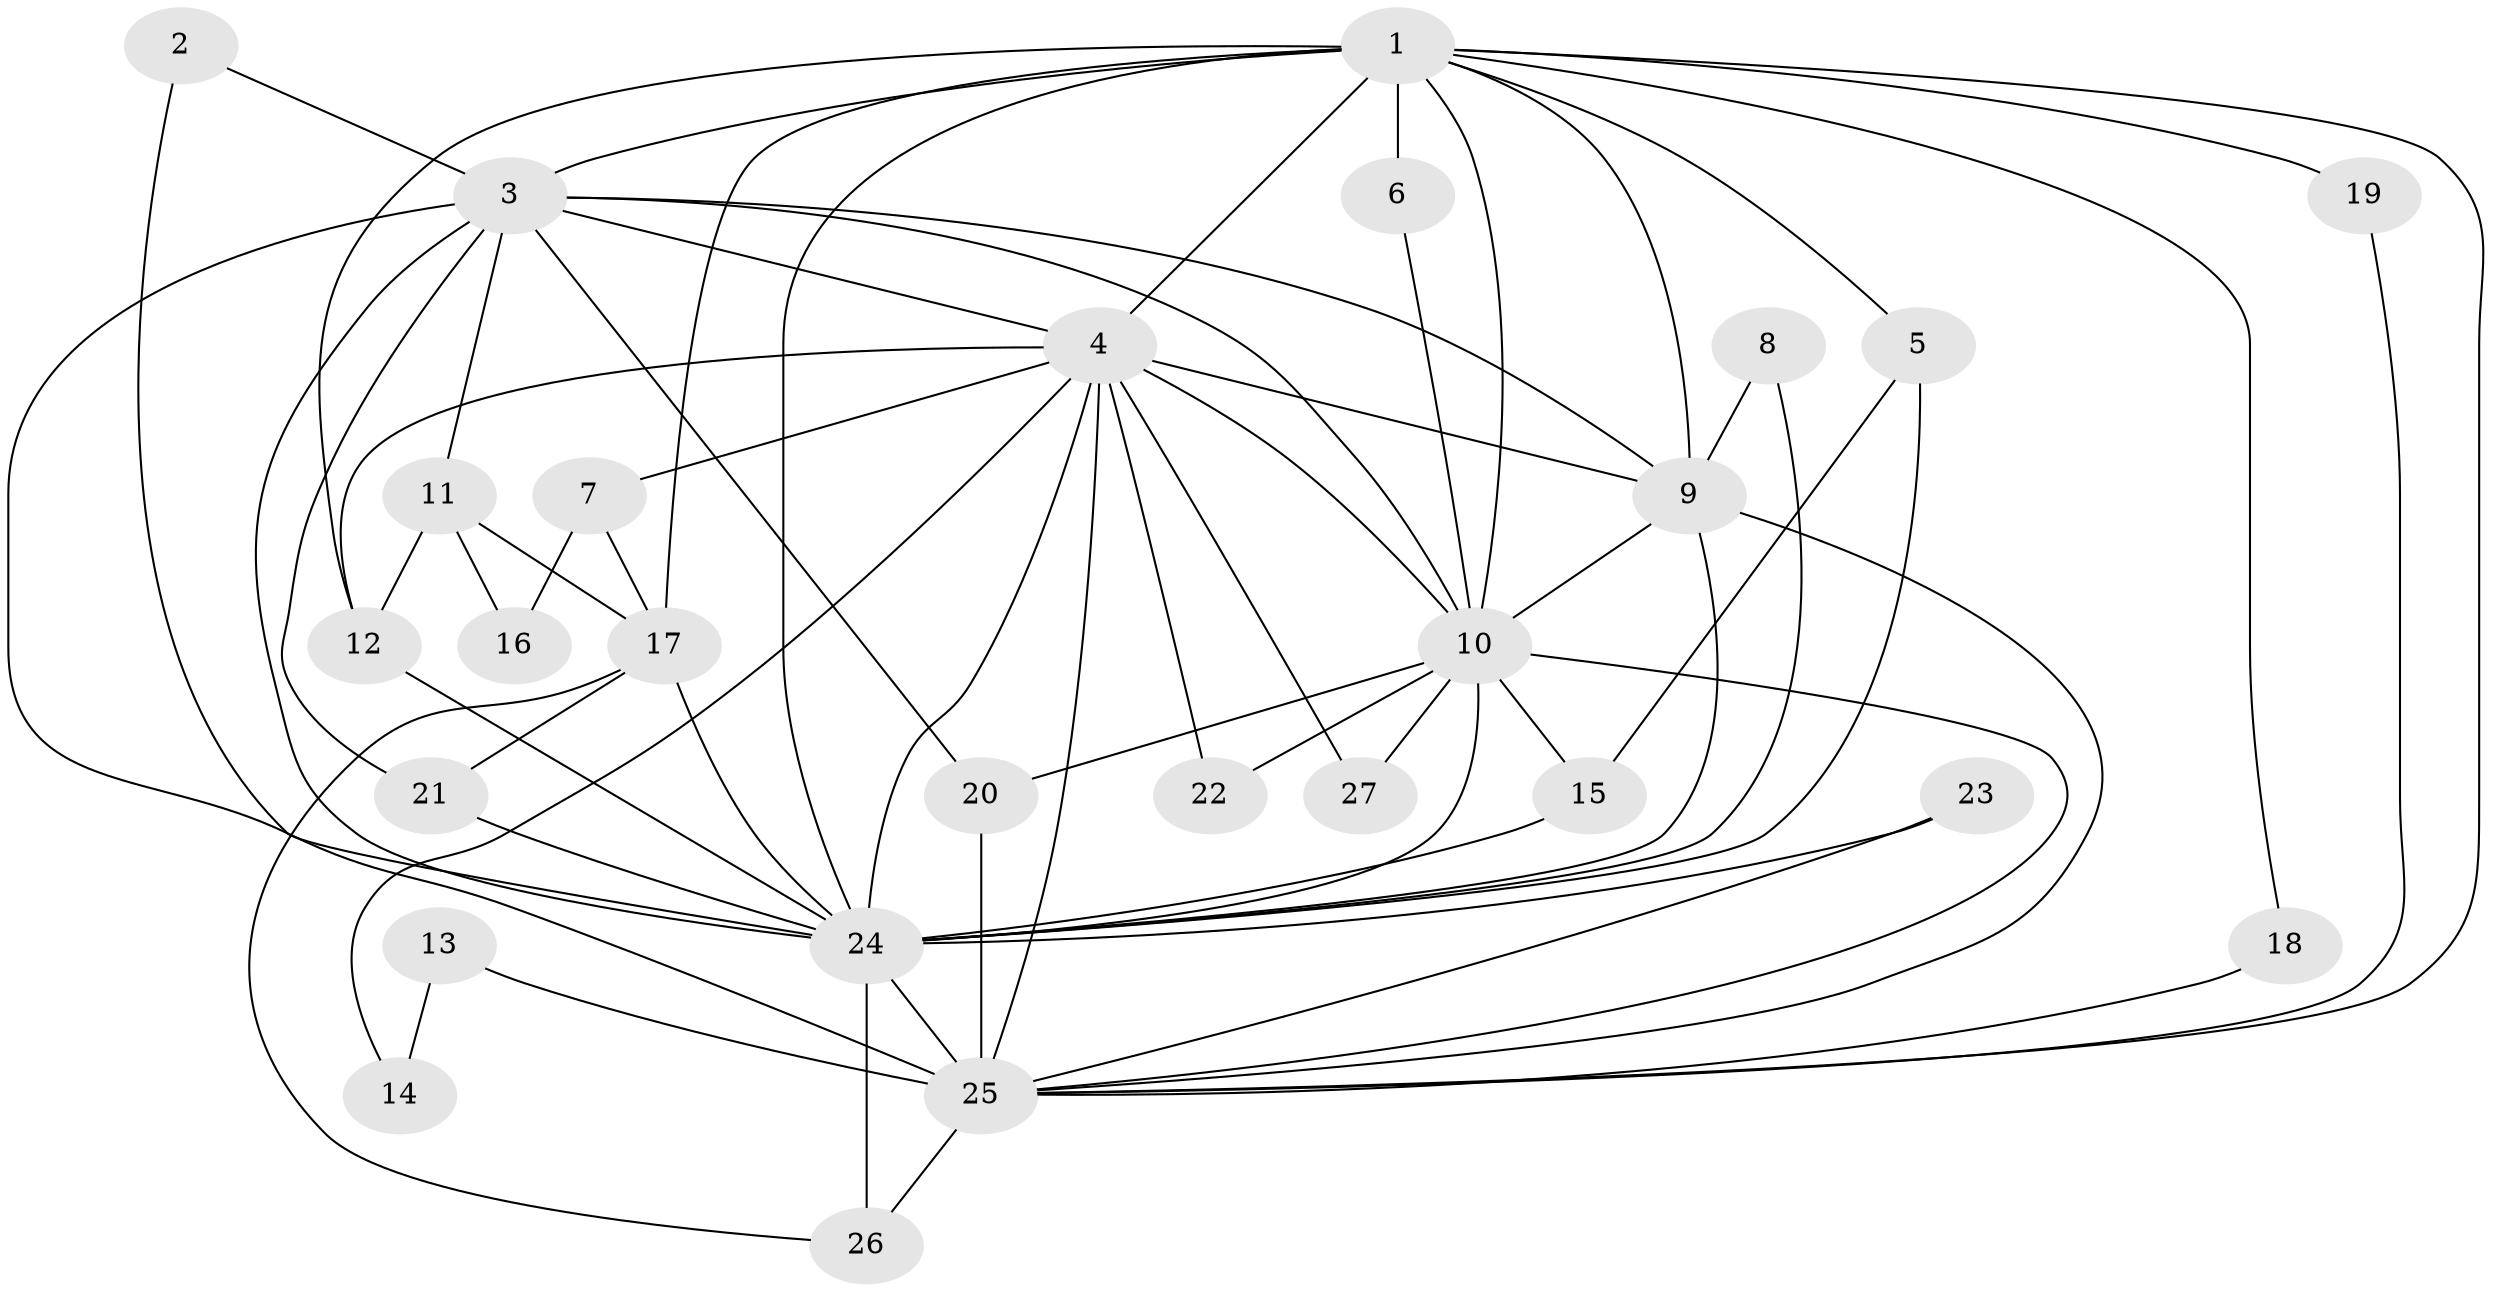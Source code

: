 // original degree distribution, {20: 0.018867924528301886, 16: 0.03773584905660377, 12: 0.018867924528301886, 18: 0.018867924528301886, 13: 0.03773584905660377, 17: 0.018867924528301886, 10: 0.018867924528301886, 19: 0.018867924528301886, 3: 0.2641509433962264, 2: 0.5094339622641509, 7: 0.018867924528301886, 5: 0.018867924528301886}
// Generated by graph-tools (version 1.1) at 2025/01/03/09/25 03:01:28]
// undirected, 27 vertices, 66 edges
graph export_dot {
graph [start="1"]
  node [color=gray90,style=filled];
  1;
  2;
  3;
  4;
  5;
  6;
  7;
  8;
  9;
  10;
  11;
  12;
  13;
  14;
  15;
  16;
  17;
  18;
  19;
  20;
  21;
  22;
  23;
  24;
  25;
  26;
  27;
  1 -- 3 [weight=4.0];
  1 -- 4 [weight=2.0];
  1 -- 5 [weight=2.0];
  1 -- 6 [weight=2.0];
  1 -- 9 [weight=3.0];
  1 -- 10 [weight=2.0];
  1 -- 12 [weight=1.0];
  1 -- 17 [weight=1.0];
  1 -- 18 [weight=1.0];
  1 -- 19 [weight=1.0];
  1 -- 24 [weight=4.0];
  1 -- 25 [weight=2.0];
  2 -- 3 [weight=1.0];
  2 -- 24 [weight=1.0];
  3 -- 4 [weight=2.0];
  3 -- 9 [weight=2.0];
  3 -- 10 [weight=2.0];
  3 -- 11 [weight=1.0];
  3 -- 20 [weight=1.0];
  3 -- 21 [weight=1.0];
  3 -- 24 [weight=4.0];
  3 -- 25 [weight=3.0];
  4 -- 7 [weight=1.0];
  4 -- 9 [weight=2.0];
  4 -- 10 [weight=2.0];
  4 -- 12 [weight=1.0];
  4 -- 14 [weight=1.0];
  4 -- 22 [weight=1.0];
  4 -- 24 [weight=3.0];
  4 -- 25 [weight=2.0];
  4 -- 27 [weight=1.0];
  5 -- 15 [weight=1.0];
  5 -- 24 [weight=1.0];
  6 -- 10 [weight=1.0];
  7 -- 16 [weight=1.0];
  7 -- 17 [weight=1.0];
  8 -- 9 [weight=1.0];
  8 -- 24 [weight=1.0];
  9 -- 10 [weight=2.0];
  9 -- 24 [weight=2.0];
  9 -- 25 [weight=1.0];
  10 -- 15 [weight=1.0];
  10 -- 20 [weight=1.0];
  10 -- 22 [weight=1.0];
  10 -- 24 [weight=2.0];
  10 -- 25 [weight=1.0];
  10 -- 27 [weight=1.0];
  11 -- 12 [weight=1.0];
  11 -- 16 [weight=1.0];
  11 -- 17 [weight=1.0];
  12 -- 24 [weight=2.0];
  13 -- 14 [weight=1.0];
  13 -- 25 [weight=2.0];
  15 -- 24 [weight=1.0];
  17 -- 21 [weight=1.0];
  17 -- 24 [weight=2.0];
  17 -- 26 [weight=1.0];
  18 -- 25 [weight=1.0];
  19 -- 25 [weight=1.0];
  20 -- 25 [weight=1.0];
  21 -- 24 [weight=1.0];
  23 -- 24 [weight=2.0];
  23 -- 25 [weight=1.0];
  24 -- 25 [weight=3.0];
  24 -- 26 [weight=1.0];
  25 -- 26 [weight=1.0];
}
